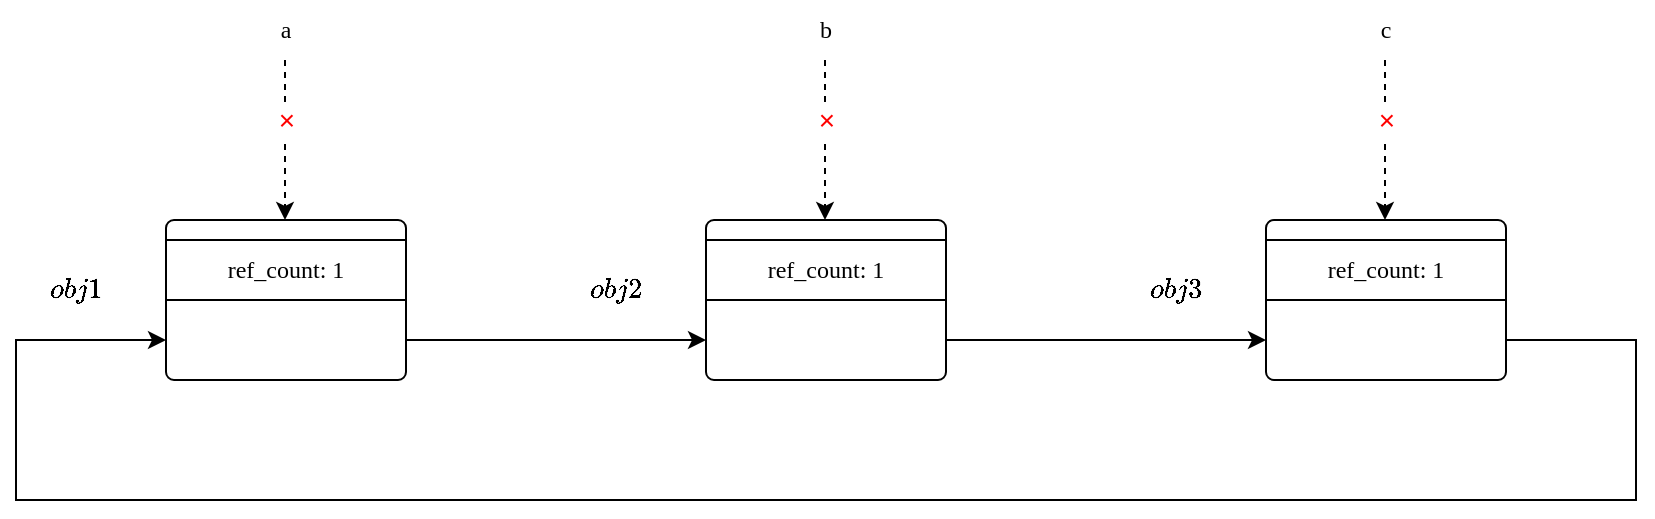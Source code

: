 <mxfile version="21.3.7" type="device">
  <diagram name="Page-1" id="eQxUJyYk7QfhMLjCumPl">
    <mxGraphModel dx="1964" dy="894" grid="1" gridSize="10" guides="1" tooltips="1" connect="1" arrows="1" fold="1" page="1" pageScale="1" pageWidth="850" pageHeight="1100" math="1" shadow="0">
      <root>
        <mxCell id="0" />
        <mxCell id="1" parent="0" />
        <mxCell id="Ygb_xh4oGPSBgwH2xk3q-7" value="" style="group" vertex="1" connectable="0" parent="1">
          <mxGeometry x="45" y="280" width="120" height="80" as="geometry" />
        </mxCell>
        <mxCell id="Ygb_xh4oGPSBgwH2xk3q-8" value="" style="rounded=1;whiteSpace=wrap;html=1;arcSize=5;fontFamily=SF Mono;" vertex="1" parent="Ygb_xh4oGPSBgwH2xk3q-7">
          <mxGeometry width="120" height="80" as="geometry" />
        </mxCell>
        <mxCell id="Ygb_xh4oGPSBgwH2xk3q-9" value="ref_count: 1" style="rounded=0;whiteSpace=wrap;html=1;fontFamily=SF Mono;" vertex="1" parent="Ygb_xh4oGPSBgwH2xk3q-7">
          <mxGeometry y="10" width="120" height="30" as="geometry" />
        </mxCell>
        <mxCell id="Ygb_xh4oGPSBgwH2xk3q-10" value="a" style="text;html=1;strokeColor=none;fillColor=none;align=center;verticalAlign=middle;whiteSpace=wrap;rounded=0;fontFamily=SF Mono;" vertex="1" parent="1">
          <mxGeometry x="75" y="170" width="60" height="30" as="geometry" />
        </mxCell>
        <mxCell id="Ygb_xh4oGPSBgwH2xk3q-12" value="$$obj1$$" style="text;html=1;strokeColor=none;fillColor=none;align=center;verticalAlign=middle;whiteSpace=wrap;rounded=0;" vertex="1" parent="1">
          <mxGeometry x="-30" y="300" width="60" height="30" as="geometry" />
        </mxCell>
        <mxCell id="Ygb_xh4oGPSBgwH2xk3q-13" value="" style="group" vertex="1" connectable="0" parent="1">
          <mxGeometry x="315" y="280" width="120" height="80" as="geometry" />
        </mxCell>
        <mxCell id="Ygb_xh4oGPSBgwH2xk3q-14" value="" style="rounded=1;whiteSpace=wrap;html=1;arcSize=5;fontFamily=SF Mono;" vertex="1" parent="Ygb_xh4oGPSBgwH2xk3q-13">
          <mxGeometry width="120" height="80" as="geometry" />
        </mxCell>
        <mxCell id="Ygb_xh4oGPSBgwH2xk3q-15" value="ref_count: 1" style="rounded=0;whiteSpace=wrap;html=1;fontFamily=SF Mono;" vertex="1" parent="Ygb_xh4oGPSBgwH2xk3q-13">
          <mxGeometry y="10" width="120" height="30" as="geometry" />
        </mxCell>
        <mxCell id="Ygb_xh4oGPSBgwH2xk3q-16" value="b" style="text;html=1;strokeColor=none;fillColor=none;align=center;verticalAlign=middle;whiteSpace=wrap;rounded=0;fontFamily=SF Mono;" vertex="1" parent="1">
          <mxGeometry x="345" y="170" width="60" height="30" as="geometry" />
        </mxCell>
        <mxCell id="Ygb_xh4oGPSBgwH2xk3q-18" value="$$obj2$$" style="text;html=1;strokeColor=none;fillColor=none;align=center;verticalAlign=middle;whiteSpace=wrap;rounded=0;" vertex="1" parent="1">
          <mxGeometry x="240" y="300" width="60" height="30" as="geometry" />
        </mxCell>
        <mxCell id="Ygb_xh4oGPSBgwH2xk3q-19" value="" style="group" vertex="1" connectable="0" parent="1">
          <mxGeometry x="595" y="280" width="120" height="80" as="geometry" />
        </mxCell>
        <mxCell id="Ygb_xh4oGPSBgwH2xk3q-20" value="" style="rounded=1;whiteSpace=wrap;html=1;arcSize=5;fontFamily=SF Mono;" vertex="1" parent="Ygb_xh4oGPSBgwH2xk3q-19">
          <mxGeometry width="120" height="80" as="geometry" />
        </mxCell>
        <mxCell id="Ygb_xh4oGPSBgwH2xk3q-21" value="ref_count: 1" style="rounded=0;whiteSpace=wrap;html=1;fontFamily=SF Mono;" vertex="1" parent="Ygb_xh4oGPSBgwH2xk3q-19">
          <mxGeometry y="10" width="120" height="30" as="geometry" />
        </mxCell>
        <mxCell id="Ygb_xh4oGPSBgwH2xk3q-22" value="c" style="text;html=1;strokeColor=none;fillColor=none;align=center;verticalAlign=middle;whiteSpace=wrap;rounded=0;fontFamily=SF Mono;" vertex="1" parent="1">
          <mxGeometry x="625" y="170" width="60" height="30" as="geometry" />
        </mxCell>
        <mxCell id="Ygb_xh4oGPSBgwH2xk3q-24" value="$$obj3$$" style="text;html=1;strokeColor=none;fillColor=none;align=center;verticalAlign=middle;whiteSpace=wrap;rounded=0;" vertex="1" parent="1">
          <mxGeometry x="520" y="300" width="60" height="30" as="geometry" />
        </mxCell>
        <mxCell id="Ygb_xh4oGPSBgwH2xk3q-25" value="" style="endArrow=classic;html=1;rounded=0;exitX=1;exitY=0.75;exitDx=0;exitDy=0;entryX=0;entryY=0.75;entryDx=0;entryDy=0;" edge="1" parent="1" source="Ygb_xh4oGPSBgwH2xk3q-8" target="Ygb_xh4oGPSBgwH2xk3q-14">
          <mxGeometry width="50" height="50" relative="1" as="geometry">
            <mxPoint x="500" y="480" as="sourcePoint" />
            <mxPoint x="550" y="430" as="targetPoint" />
          </mxGeometry>
        </mxCell>
        <mxCell id="Ygb_xh4oGPSBgwH2xk3q-26" value="" style="endArrow=classic;html=1;rounded=0;exitX=1;exitY=0.75;exitDx=0;exitDy=0;entryX=0;entryY=0.75;entryDx=0;entryDy=0;" edge="1" parent="1" source="Ygb_xh4oGPSBgwH2xk3q-14" target="Ygb_xh4oGPSBgwH2xk3q-20">
          <mxGeometry width="50" height="50" relative="1" as="geometry">
            <mxPoint x="500" y="480" as="sourcePoint" />
            <mxPoint x="550" y="430" as="targetPoint" />
          </mxGeometry>
        </mxCell>
        <mxCell id="Ygb_xh4oGPSBgwH2xk3q-27" value="" style="endArrow=classic;html=1;rounded=0;exitX=1;exitY=0.75;exitDx=0;exitDy=0;entryX=0;entryY=0.75;entryDx=0;entryDy=0;" edge="1" parent="1" source="Ygb_xh4oGPSBgwH2xk3q-20" target="Ygb_xh4oGPSBgwH2xk3q-8">
          <mxGeometry width="50" height="50" relative="1" as="geometry">
            <mxPoint x="500" y="480" as="sourcePoint" />
            <mxPoint x="550" y="430" as="targetPoint" />
            <Array as="points">
              <mxPoint x="780" y="340" />
              <mxPoint x="780" y="420" />
              <mxPoint x="-30" y="420" />
              <mxPoint x="-30" y="340" />
            </Array>
          </mxGeometry>
        </mxCell>
        <mxCell id="Ygb_xh4oGPSBgwH2xk3q-28" value="&lt;font style=&quot;font-size: 14px;&quot;&gt;×&lt;/font&gt;" style="endArrow=classic;html=1;rounded=0;exitX=0.5;exitY=1;exitDx=0;exitDy=0;entryX=0.5;entryY=0;entryDx=0;entryDy=0;fontColor=#FF0000;dashed=1;" edge="1" parent="1">
          <mxGeometry x="-0.25" width="50" height="50" relative="1" as="geometry">
            <mxPoint x="654.5" y="200" as="sourcePoint" />
            <mxPoint x="654.5" y="280" as="targetPoint" />
            <mxPoint as="offset" />
          </mxGeometry>
        </mxCell>
        <mxCell id="Ygb_xh4oGPSBgwH2xk3q-29" value="&lt;font style=&quot;font-size: 14px;&quot;&gt;×&lt;/font&gt;" style="endArrow=classic;html=1;rounded=0;exitX=0.5;exitY=1;exitDx=0;exitDy=0;entryX=0.5;entryY=0;entryDx=0;entryDy=0;fontColor=#FF0000;dashed=1;" edge="1" parent="1">
          <mxGeometry x="-0.25" width="50" height="50" relative="1" as="geometry">
            <mxPoint x="374.5" y="200" as="sourcePoint" />
            <mxPoint x="374.5" y="280" as="targetPoint" />
            <mxPoint as="offset" />
          </mxGeometry>
        </mxCell>
        <mxCell id="Ygb_xh4oGPSBgwH2xk3q-30" value="&lt;font style=&quot;font-size: 14px;&quot;&gt;×&lt;/font&gt;" style="endArrow=classic;html=1;rounded=0;exitX=0.5;exitY=1;exitDx=0;exitDy=0;entryX=0.5;entryY=0;entryDx=0;entryDy=0;fontColor=#FF0000;dashed=1;" edge="1" parent="1">
          <mxGeometry x="-0.25" width="50" height="50" relative="1" as="geometry">
            <mxPoint x="104.5" y="200" as="sourcePoint" />
            <mxPoint x="104.5" y="280" as="targetPoint" />
            <mxPoint as="offset" />
          </mxGeometry>
        </mxCell>
      </root>
    </mxGraphModel>
  </diagram>
</mxfile>
